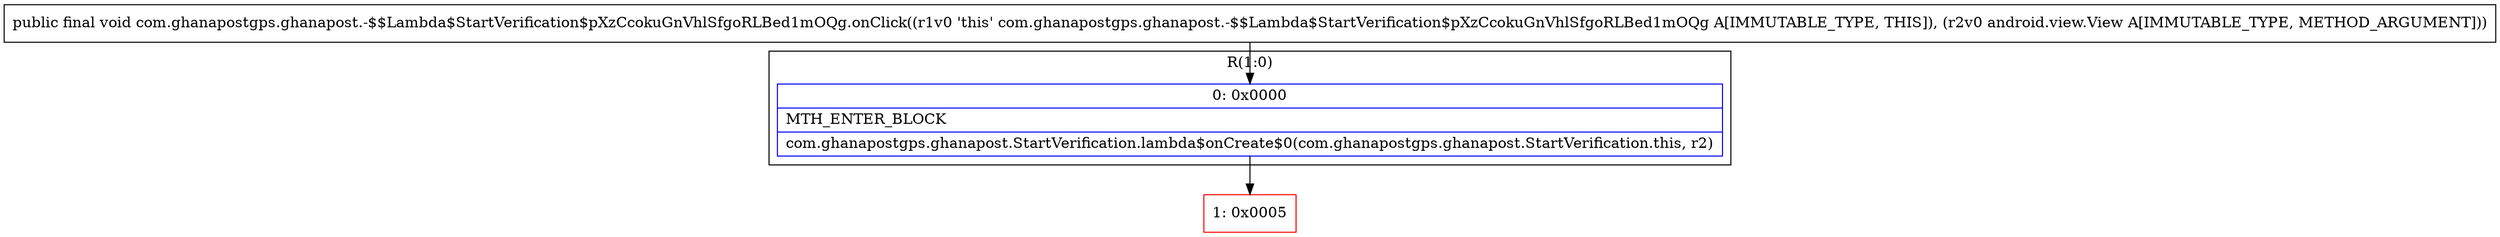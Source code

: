 digraph "CFG forcom.ghanapostgps.ghanapost.\-$$Lambda$StartVerification$pXzCcokuGnVhlSfgoRLBed1mOQg.onClick(Landroid\/view\/View;)V" {
subgraph cluster_Region_1058942824 {
label = "R(1:0)";
node [shape=record,color=blue];
Node_0 [shape=record,label="{0\:\ 0x0000|MTH_ENTER_BLOCK\l|com.ghanapostgps.ghanapost.StartVerification.lambda$onCreate$0(com.ghanapostgps.ghanapost.StartVerification.this, r2)\l}"];
}
Node_1 [shape=record,color=red,label="{1\:\ 0x0005}"];
MethodNode[shape=record,label="{public final void com.ghanapostgps.ghanapost.\-$$Lambda$StartVerification$pXzCcokuGnVhlSfgoRLBed1mOQg.onClick((r1v0 'this' com.ghanapostgps.ghanapost.\-$$Lambda$StartVerification$pXzCcokuGnVhlSfgoRLBed1mOQg A[IMMUTABLE_TYPE, THIS]), (r2v0 android.view.View A[IMMUTABLE_TYPE, METHOD_ARGUMENT])) }"];
MethodNode -> Node_0;
Node_0 -> Node_1;
}

